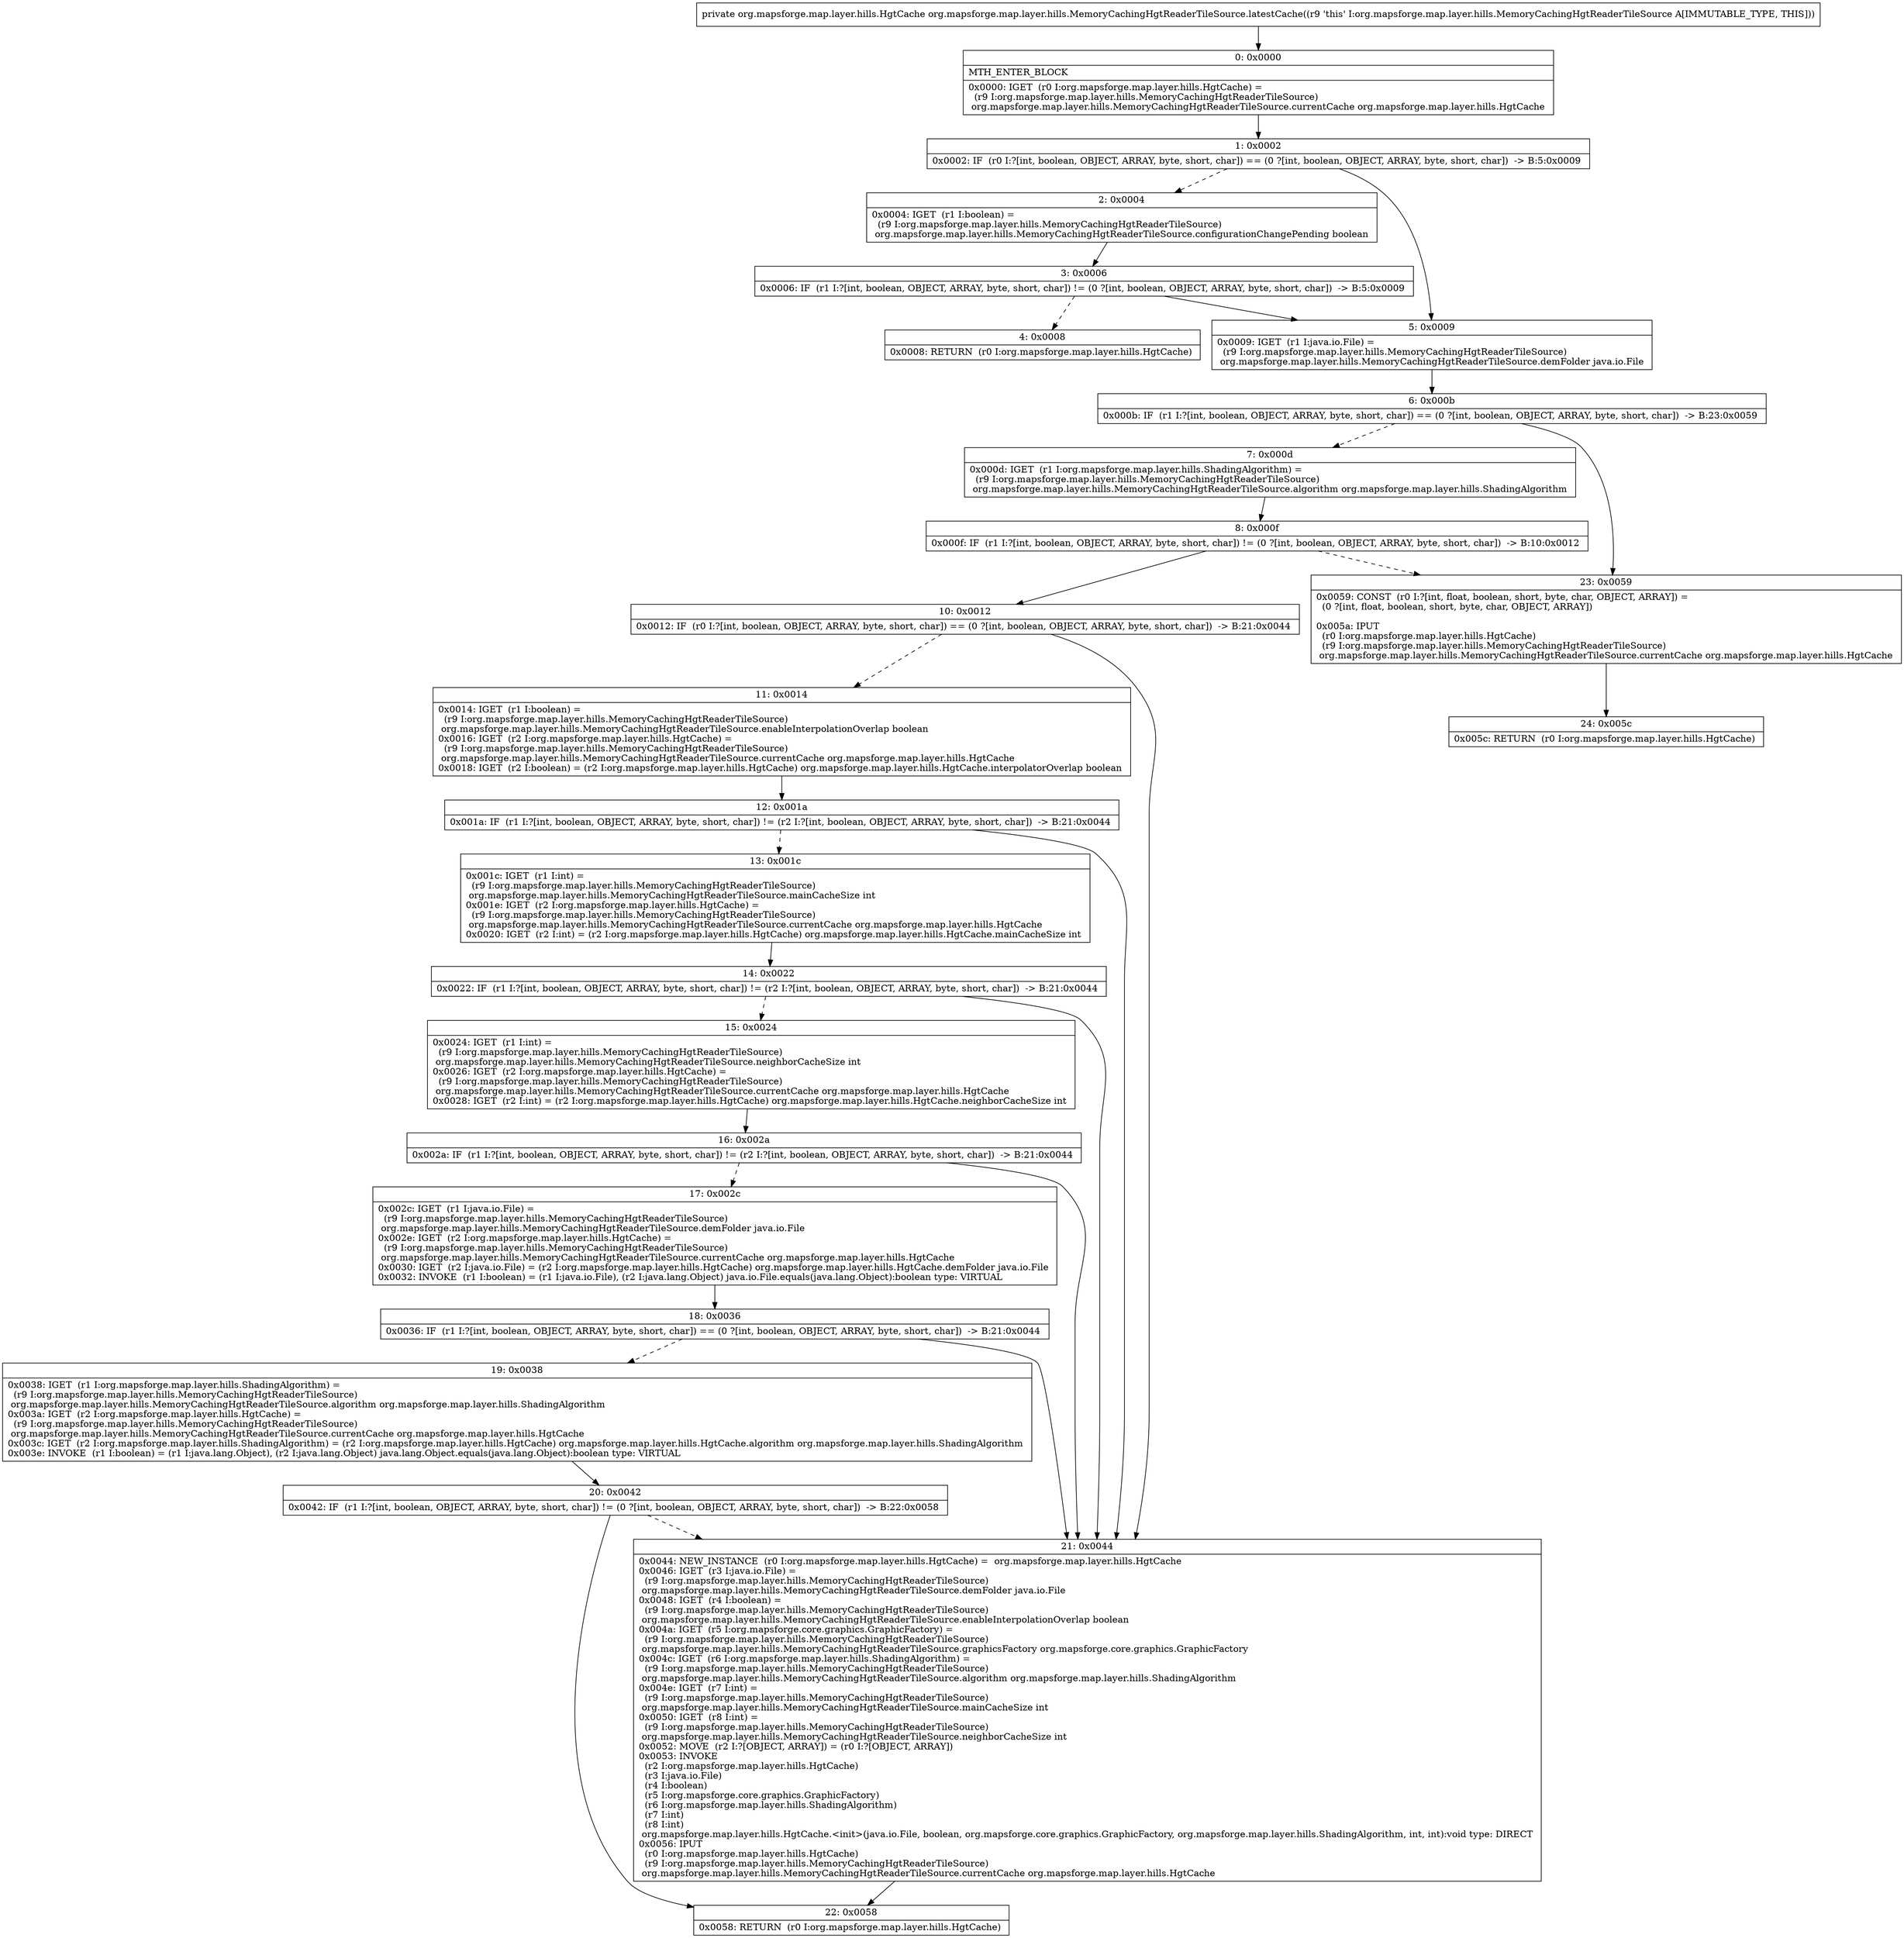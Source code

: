 digraph "CFG fororg.mapsforge.map.layer.hills.MemoryCachingHgtReaderTileSource.latestCache()Lorg\/mapsforge\/map\/layer\/hills\/HgtCache;" {
Node_0 [shape=record,label="{0\:\ 0x0000|MTH_ENTER_BLOCK\l|0x0000: IGET  (r0 I:org.mapsforge.map.layer.hills.HgtCache) = \l  (r9 I:org.mapsforge.map.layer.hills.MemoryCachingHgtReaderTileSource)\l org.mapsforge.map.layer.hills.MemoryCachingHgtReaderTileSource.currentCache org.mapsforge.map.layer.hills.HgtCache \l}"];
Node_1 [shape=record,label="{1\:\ 0x0002|0x0002: IF  (r0 I:?[int, boolean, OBJECT, ARRAY, byte, short, char]) == (0 ?[int, boolean, OBJECT, ARRAY, byte, short, char])  \-\> B:5:0x0009 \l}"];
Node_2 [shape=record,label="{2\:\ 0x0004|0x0004: IGET  (r1 I:boolean) = \l  (r9 I:org.mapsforge.map.layer.hills.MemoryCachingHgtReaderTileSource)\l org.mapsforge.map.layer.hills.MemoryCachingHgtReaderTileSource.configurationChangePending boolean \l}"];
Node_3 [shape=record,label="{3\:\ 0x0006|0x0006: IF  (r1 I:?[int, boolean, OBJECT, ARRAY, byte, short, char]) != (0 ?[int, boolean, OBJECT, ARRAY, byte, short, char])  \-\> B:5:0x0009 \l}"];
Node_4 [shape=record,label="{4\:\ 0x0008|0x0008: RETURN  (r0 I:org.mapsforge.map.layer.hills.HgtCache) \l}"];
Node_5 [shape=record,label="{5\:\ 0x0009|0x0009: IGET  (r1 I:java.io.File) = \l  (r9 I:org.mapsforge.map.layer.hills.MemoryCachingHgtReaderTileSource)\l org.mapsforge.map.layer.hills.MemoryCachingHgtReaderTileSource.demFolder java.io.File \l}"];
Node_6 [shape=record,label="{6\:\ 0x000b|0x000b: IF  (r1 I:?[int, boolean, OBJECT, ARRAY, byte, short, char]) == (0 ?[int, boolean, OBJECT, ARRAY, byte, short, char])  \-\> B:23:0x0059 \l}"];
Node_7 [shape=record,label="{7\:\ 0x000d|0x000d: IGET  (r1 I:org.mapsforge.map.layer.hills.ShadingAlgorithm) = \l  (r9 I:org.mapsforge.map.layer.hills.MemoryCachingHgtReaderTileSource)\l org.mapsforge.map.layer.hills.MemoryCachingHgtReaderTileSource.algorithm org.mapsforge.map.layer.hills.ShadingAlgorithm \l}"];
Node_8 [shape=record,label="{8\:\ 0x000f|0x000f: IF  (r1 I:?[int, boolean, OBJECT, ARRAY, byte, short, char]) != (0 ?[int, boolean, OBJECT, ARRAY, byte, short, char])  \-\> B:10:0x0012 \l}"];
Node_10 [shape=record,label="{10\:\ 0x0012|0x0012: IF  (r0 I:?[int, boolean, OBJECT, ARRAY, byte, short, char]) == (0 ?[int, boolean, OBJECT, ARRAY, byte, short, char])  \-\> B:21:0x0044 \l}"];
Node_11 [shape=record,label="{11\:\ 0x0014|0x0014: IGET  (r1 I:boolean) = \l  (r9 I:org.mapsforge.map.layer.hills.MemoryCachingHgtReaderTileSource)\l org.mapsforge.map.layer.hills.MemoryCachingHgtReaderTileSource.enableInterpolationOverlap boolean \l0x0016: IGET  (r2 I:org.mapsforge.map.layer.hills.HgtCache) = \l  (r9 I:org.mapsforge.map.layer.hills.MemoryCachingHgtReaderTileSource)\l org.mapsforge.map.layer.hills.MemoryCachingHgtReaderTileSource.currentCache org.mapsforge.map.layer.hills.HgtCache \l0x0018: IGET  (r2 I:boolean) = (r2 I:org.mapsforge.map.layer.hills.HgtCache) org.mapsforge.map.layer.hills.HgtCache.interpolatorOverlap boolean \l}"];
Node_12 [shape=record,label="{12\:\ 0x001a|0x001a: IF  (r1 I:?[int, boolean, OBJECT, ARRAY, byte, short, char]) != (r2 I:?[int, boolean, OBJECT, ARRAY, byte, short, char])  \-\> B:21:0x0044 \l}"];
Node_13 [shape=record,label="{13\:\ 0x001c|0x001c: IGET  (r1 I:int) = \l  (r9 I:org.mapsforge.map.layer.hills.MemoryCachingHgtReaderTileSource)\l org.mapsforge.map.layer.hills.MemoryCachingHgtReaderTileSource.mainCacheSize int \l0x001e: IGET  (r2 I:org.mapsforge.map.layer.hills.HgtCache) = \l  (r9 I:org.mapsforge.map.layer.hills.MemoryCachingHgtReaderTileSource)\l org.mapsforge.map.layer.hills.MemoryCachingHgtReaderTileSource.currentCache org.mapsforge.map.layer.hills.HgtCache \l0x0020: IGET  (r2 I:int) = (r2 I:org.mapsforge.map.layer.hills.HgtCache) org.mapsforge.map.layer.hills.HgtCache.mainCacheSize int \l}"];
Node_14 [shape=record,label="{14\:\ 0x0022|0x0022: IF  (r1 I:?[int, boolean, OBJECT, ARRAY, byte, short, char]) != (r2 I:?[int, boolean, OBJECT, ARRAY, byte, short, char])  \-\> B:21:0x0044 \l}"];
Node_15 [shape=record,label="{15\:\ 0x0024|0x0024: IGET  (r1 I:int) = \l  (r9 I:org.mapsforge.map.layer.hills.MemoryCachingHgtReaderTileSource)\l org.mapsforge.map.layer.hills.MemoryCachingHgtReaderTileSource.neighborCacheSize int \l0x0026: IGET  (r2 I:org.mapsforge.map.layer.hills.HgtCache) = \l  (r9 I:org.mapsforge.map.layer.hills.MemoryCachingHgtReaderTileSource)\l org.mapsforge.map.layer.hills.MemoryCachingHgtReaderTileSource.currentCache org.mapsforge.map.layer.hills.HgtCache \l0x0028: IGET  (r2 I:int) = (r2 I:org.mapsforge.map.layer.hills.HgtCache) org.mapsforge.map.layer.hills.HgtCache.neighborCacheSize int \l}"];
Node_16 [shape=record,label="{16\:\ 0x002a|0x002a: IF  (r1 I:?[int, boolean, OBJECT, ARRAY, byte, short, char]) != (r2 I:?[int, boolean, OBJECT, ARRAY, byte, short, char])  \-\> B:21:0x0044 \l}"];
Node_17 [shape=record,label="{17\:\ 0x002c|0x002c: IGET  (r1 I:java.io.File) = \l  (r9 I:org.mapsforge.map.layer.hills.MemoryCachingHgtReaderTileSource)\l org.mapsforge.map.layer.hills.MemoryCachingHgtReaderTileSource.demFolder java.io.File \l0x002e: IGET  (r2 I:org.mapsforge.map.layer.hills.HgtCache) = \l  (r9 I:org.mapsforge.map.layer.hills.MemoryCachingHgtReaderTileSource)\l org.mapsforge.map.layer.hills.MemoryCachingHgtReaderTileSource.currentCache org.mapsforge.map.layer.hills.HgtCache \l0x0030: IGET  (r2 I:java.io.File) = (r2 I:org.mapsforge.map.layer.hills.HgtCache) org.mapsforge.map.layer.hills.HgtCache.demFolder java.io.File \l0x0032: INVOKE  (r1 I:boolean) = (r1 I:java.io.File), (r2 I:java.lang.Object) java.io.File.equals(java.lang.Object):boolean type: VIRTUAL \l}"];
Node_18 [shape=record,label="{18\:\ 0x0036|0x0036: IF  (r1 I:?[int, boolean, OBJECT, ARRAY, byte, short, char]) == (0 ?[int, boolean, OBJECT, ARRAY, byte, short, char])  \-\> B:21:0x0044 \l}"];
Node_19 [shape=record,label="{19\:\ 0x0038|0x0038: IGET  (r1 I:org.mapsforge.map.layer.hills.ShadingAlgorithm) = \l  (r9 I:org.mapsforge.map.layer.hills.MemoryCachingHgtReaderTileSource)\l org.mapsforge.map.layer.hills.MemoryCachingHgtReaderTileSource.algorithm org.mapsforge.map.layer.hills.ShadingAlgorithm \l0x003a: IGET  (r2 I:org.mapsforge.map.layer.hills.HgtCache) = \l  (r9 I:org.mapsforge.map.layer.hills.MemoryCachingHgtReaderTileSource)\l org.mapsforge.map.layer.hills.MemoryCachingHgtReaderTileSource.currentCache org.mapsforge.map.layer.hills.HgtCache \l0x003c: IGET  (r2 I:org.mapsforge.map.layer.hills.ShadingAlgorithm) = (r2 I:org.mapsforge.map.layer.hills.HgtCache) org.mapsforge.map.layer.hills.HgtCache.algorithm org.mapsforge.map.layer.hills.ShadingAlgorithm \l0x003e: INVOKE  (r1 I:boolean) = (r1 I:java.lang.Object), (r2 I:java.lang.Object) java.lang.Object.equals(java.lang.Object):boolean type: VIRTUAL \l}"];
Node_20 [shape=record,label="{20\:\ 0x0042|0x0042: IF  (r1 I:?[int, boolean, OBJECT, ARRAY, byte, short, char]) != (0 ?[int, boolean, OBJECT, ARRAY, byte, short, char])  \-\> B:22:0x0058 \l}"];
Node_21 [shape=record,label="{21\:\ 0x0044|0x0044: NEW_INSTANCE  (r0 I:org.mapsforge.map.layer.hills.HgtCache) =  org.mapsforge.map.layer.hills.HgtCache \l0x0046: IGET  (r3 I:java.io.File) = \l  (r9 I:org.mapsforge.map.layer.hills.MemoryCachingHgtReaderTileSource)\l org.mapsforge.map.layer.hills.MemoryCachingHgtReaderTileSource.demFolder java.io.File \l0x0048: IGET  (r4 I:boolean) = \l  (r9 I:org.mapsforge.map.layer.hills.MemoryCachingHgtReaderTileSource)\l org.mapsforge.map.layer.hills.MemoryCachingHgtReaderTileSource.enableInterpolationOverlap boolean \l0x004a: IGET  (r5 I:org.mapsforge.core.graphics.GraphicFactory) = \l  (r9 I:org.mapsforge.map.layer.hills.MemoryCachingHgtReaderTileSource)\l org.mapsforge.map.layer.hills.MemoryCachingHgtReaderTileSource.graphicsFactory org.mapsforge.core.graphics.GraphicFactory \l0x004c: IGET  (r6 I:org.mapsforge.map.layer.hills.ShadingAlgorithm) = \l  (r9 I:org.mapsforge.map.layer.hills.MemoryCachingHgtReaderTileSource)\l org.mapsforge.map.layer.hills.MemoryCachingHgtReaderTileSource.algorithm org.mapsforge.map.layer.hills.ShadingAlgorithm \l0x004e: IGET  (r7 I:int) = \l  (r9 I:org.mapsforge.map.layer.hills.MemoryCachingHgtReaderTileSource)\l org.mapsforge.map.layer.hills.MemoryCachingHgtReaderTileSource.mainCacheSize int \l0x0050: IGET  (r8 I:int) = \l  (r9 I:org.mapsforge.map.layer.hills.MemoryCachingHgtReaderTileSource)\l org.mapsforge.map.layer.hills.MemoryCachingHgtReaderTileSource.neighborCacheSize int \l0x0052: MOVE  (r2 I:?[OBJECT, ARRAY]) = (r0 I:?[OBJECT, ARRAY]) \l0x0053: INVOKE  \l  (r2 I:org.mapsforge.map.layer.hills.HgtCache)\l  (r3 I:java.io.File)\l  (r4 I:boolean)\l  (r5 I:org.mapsforge.core.graphics.GraphicFactory)\l  (r6 I:org.mapsforge.map.layer.hills.ShadingAlgorithm)\l  (r7 I:int)\l  (r8 I:int)\l org.mapsforge.map.layer.hills.HgtCache.\<init\>(java.io.File, boolean, org.mapsforge.core.graphics.GraphicFactory, org.mapsforge.map.layer.hills.ShadingAlgorithm, int, int):void type: DIRECT \l0x0056: IPUT  \l  (r0 I:org.mapsforge.map.layer.hills.HgtCache)\l  (r9 I:org.mapsforge.map.layer.hills.MemoryCachingHgtReaderTileSource)\l org.mapsforge.map.layer.hills.MemoryCachingHgtReaderTileSource.currentCache org.mapsforge.map.layer.hills.HgtCache \l}"];
Node_22 [shape=record,label="{22\:\ 0x0058|0x0058: RETURN  (r0 I:org.mapsforge.map.layer.hills.HgtCache) \l}"];
Node_23 [shape=record,label="{23\:\ 0x0059|0x0059: CONST  (r0 I:?[int, float, boolean, short, byte, char, OBJECT, ARRAY]) = \l  (0 ?[int, float, boolean, short, byte, char, OBJECT, ARRAY])\l \l0x005a: IPUT  \l  (r0 I:org.mapsforge.map.layer.hills.HgtCache)\l  (r9 I:org.mapsforge.map.layer.hills.MemoryCachingHgtReaderTileSource)\l org.mapsforge.map.layer.hills.MemoryCachingHgtReaderTileSource.currentCache org.mapsforge.map.layer.hills.HgtCache \l}"];
Node_24 [shape=record,label="{24\:\ 0x005c|0x005c: RETURN  (r0 I:org.mapsforge.map.layer.hills.HgtCache) \l}"];
MethodNode[shape=record,label="{private org.mapsforge.map.layer.hills.HgtCache org.mapsforge.map.layer.hills.MemoryCachingHgtReaderTileSource.latestCache((r9 'this' I:org.mapsforge.map.layer.hills.MemoryCachingHgtReaderTileSource A[IMMUTABLE_TYPE, THIS])) }"];
MethodNode -> Node_0;
Node_0 -> Node_1;
Node_1 -> Node_2[style=dashed];
Node_1 -> Node_5;
Node_2 -> Node_3;
Node_3 -> Node_4[style=dashed];
Node_3 -> Node_5;
Node_5 -> Node_6;
Node_6 -> Node_7[style=dashed];
Node_6 -> Node_23;
Node_7 -> Node_8;
Node_8 -> Node_10;
Node_8 -> Node_23[style=dashed];
Node_10 -> Node_11[style=dashed];
Node_10 -> Node_21;
Node_11 -> Node_12;
Node_12 -> Node_13[style=dashed];
Node_12 -> Node_21;
Node_13 -> Node_14;
Node_14 -> Node_15[style=dashed];
Node_14 -> Node_21;
Node_15 -> Node_16;
Node_16 -> Node_17[style=dashed];
Node_16 -> Node_21;
Node_17 -> Node_18;
Node_18 -> Node_19[style=dashed];
Node_18 -> Node_21;
Node_19 -> Node_20;
Node_20 -> Node_21[style=dashed];
Node_20 -> Node_22;
Node_21 -> Node_22;
Node_23 -> Node_24;
}

